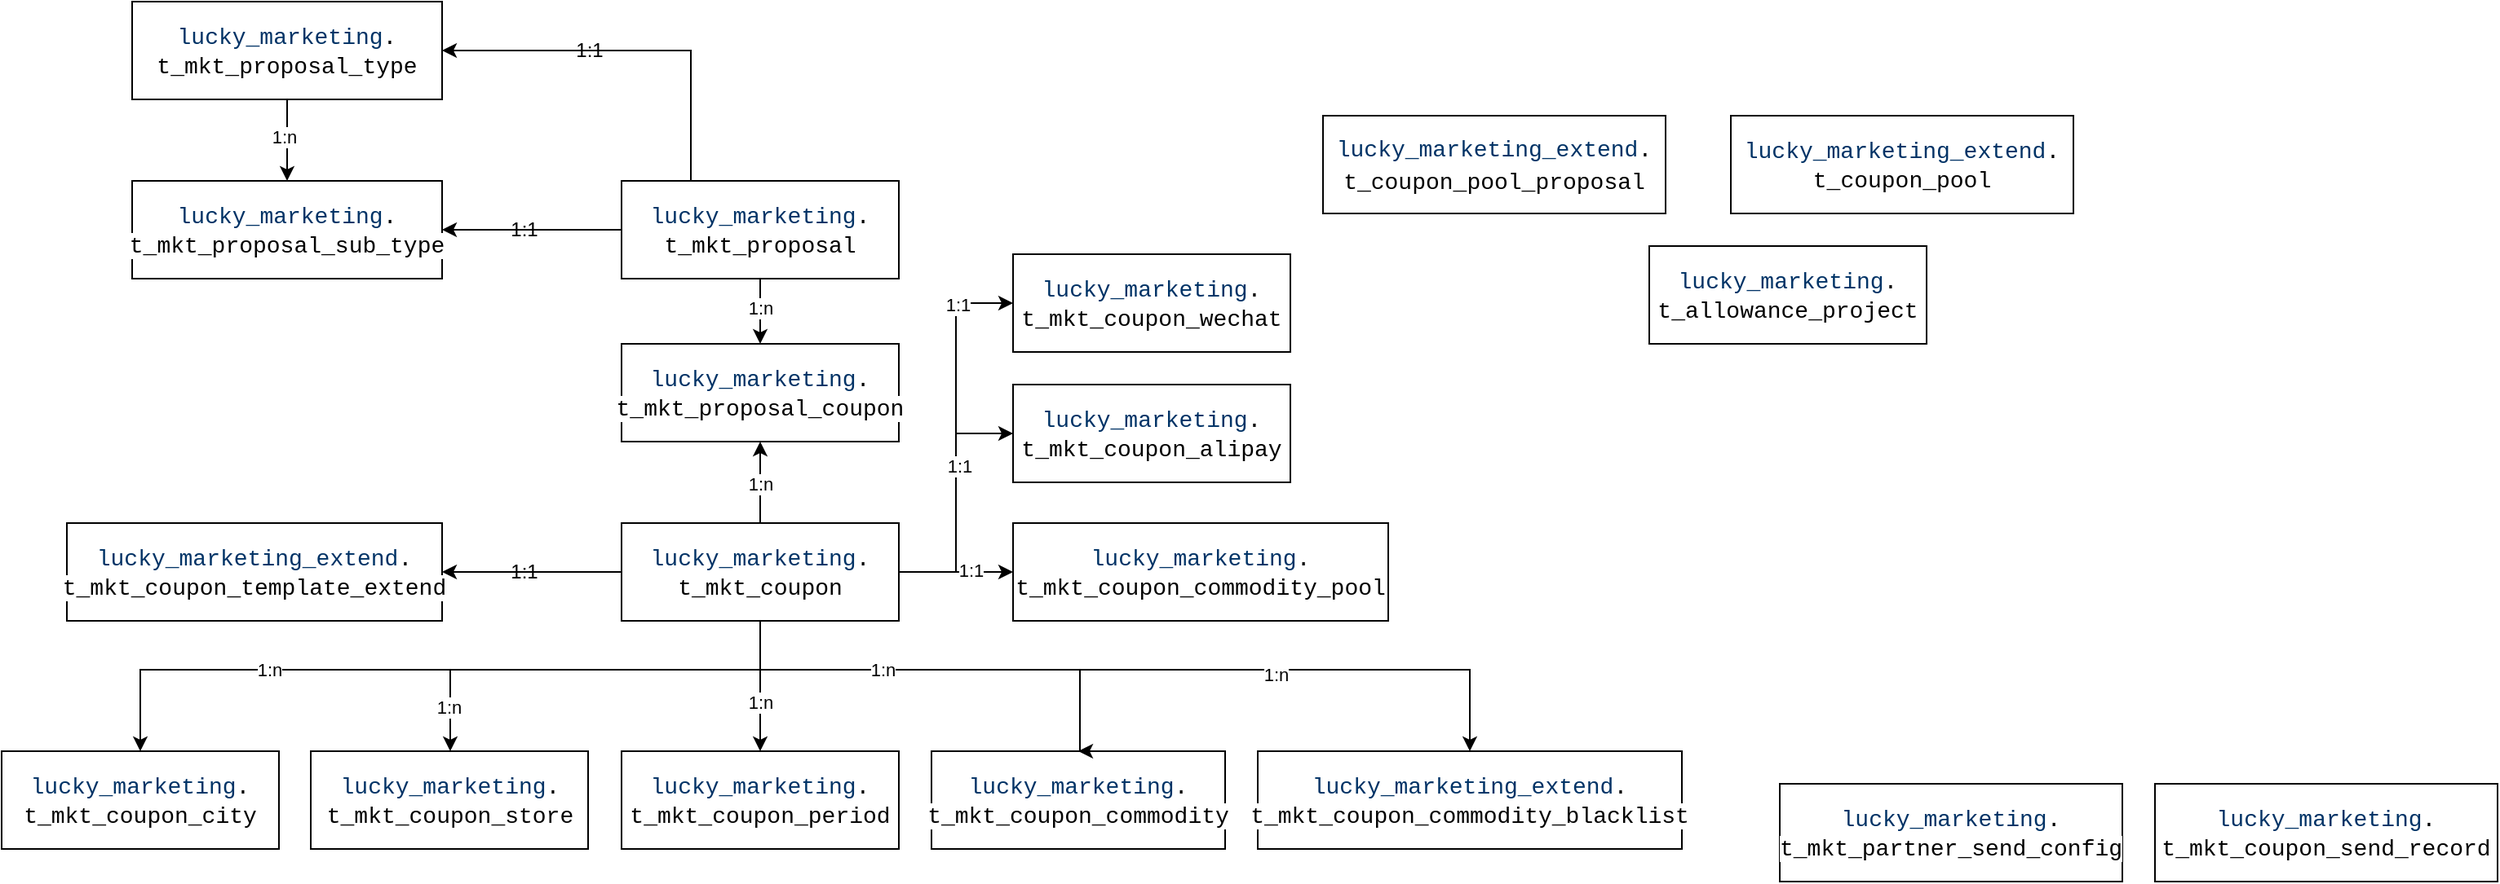 <mxfile version="24.4.14" type="github">
  <diagram id="C5RBs43oDa-KdzZeNtuy" name="数据库">
    <mxGraphModel dx="2944" dy="1691" grid="1" gridSize="10" guides="1" tooltips="1" connect="1" arrows="1" fold="1" page="1" pageScale="1" pageWidth="827" pageHeight="1169" math="0" shadow="0">
      <root>
        <mxCell id="WIyWlLk6GJQsqaUBKTNV-0" />
        <mxCell id="WIyWlLk6GJQsqaUBKTNV-1" parent="WIyWlLk6GJQsqaUBKTNV-0" />
        <mxCell id="ziHvxphegY-7aYO601hB-0" value="&lt;code style=&quot;font-family: Consolas, &amp;quot;Bitstream Vera Sans Mono&amp;quot;, &amp;quot;Courier New&amp;quot;, Courier, monospace; border-radius: 0px; background: none rgb(255, 255, 255); border: 0px; inset: auto; float: none; height: auto; line-height: 20px; margin: 0px; outline: 0px; overflow: visible; padding: 0px; position: static; text-align: left; vertical-align: baseline; width: auto; box-sizing: content-box; font-size: 14px; min-height: inherit; text-wrap: nowrap; color: rgb(0, 51, 102) !important;&quot; class=&quot;java string&quot;&gt;lucky_marketing_extend&lt;/code&gt;&lt;code style=&quot;font-family: Consolas, &amp;quot;Bitstream Vera Sans Mono&amp;quot;, &amp;quot;Courier New&amp;quot;, Courier, monospace; border-radius: 0px; background: none rgb(255, 255, 255); border: 0px; inset: auto; float: none; height: auto; line-height: 20px; margin: 0px; outline: 0px; overflow: visible; padding: 0px; position: static; text-align: left; vertical-align: baseline; width: auto; box-sizing: content-box; font-size: 14px; min-height: inherit; text-wrap: nowrap;&quot; class=&quot;java plain&quot;&gt;.&lt;/code&gt;&lt;div&gt;&lt;code style=&quot;font-family: Consolas, &amp;quot;Bitstream Vera Sans Mono&amp;quot;, &amp;quot;Courier New&amp;quot;, Courier, monospace; border-radius: 0px; background: none rgb(255, 255, 255); border: 0px; inset: auto; float: none; height: auto; line-height: 20px; margin: 0px; outline: 0px; overflow: visible; padding: 0px; position: static; text-align: left; vertical-align: baseline; width: auto; box-sizing: content-box; font-size: 14px; min-height: inherit; text-wrap: nowrap;&quot; class=&quot;java plain&quot;&gt;t_coupon_pool_proposal&lt;/code&gt;&lt;/div&gt;" style="rounded=0;whiteSpace=wrap;html=1;" vertex="1" parent="WIyWlLk6GJQsqaUBKTNV-1">
          <mxGeometry x="-790" y="30" width="210" height="60" as="geometry" />
        </mxCell>
        <mxCell id="ziHvxphegY-7aYO601hB-1" value="&lt;code style=&quot;font-family: Consolas, &amp;quot;Bitstream Vera Sans Mono&amp;quot;, &amp;quot;Courier New&amp;quot;, Courier, monospace; border-radius: 0px; background: none rgb(255, 255, 255); border: 0px; inset: auto; float: none; height: auto; line-height: 20px; margin: 0px; outline: 0px; overflow: visible; padding: 0px; position: static; text-align: left; vertical-align: baseline; width: auto; box-sizing: content-box; font-size: 14px; min-height: inherit; text-wrap: nowrap; color: rgb(0, 51, 102) !important;&quot; class=&quot;java string&quot;&gt;lucky_marketing_extend&lt;/code&gt;&lt;code style=&quot;font-family: Consolas, &amp;quot;Bitstream Vera Sans Mono&amp;quot;, &amp;quot;Courier New&amp;quot;, Courier, monospace; border-radius: 0px; background: none rgb(255, 255, 255); border: 0px; inset: auto; float: none; height: auto; line-height: 20px; margin: 0px; outline: 0px; overflow: visible; padding: 0px; position: static; text-align: left; vertical-align: baseline; width: auto; box-sizing: content-box; font-size: 14px; min-height: inherit; text-wrap: nowrap;&quot; class=&quot;java plain&quot;&gt;.&lt;/code&gt;&lt;div&gt;&lt;span style=&quot;font-family: Consolas, &amp;quot;Bitstream Vera Sans Mono&amp;quot;, &amp;quot;Courier New&amp;quot;, Courier, monospace; font-size: 14px; text-align: left; text-wrap: nowrap; background-color: rgb(255, 255, 255);&quot;&gt;t_coupon_pool&lt;/span&gt;&lt;br&gt;&lt;/div&gt;" style="rounded=0;whiteSpace=wrap;html=1;" vertex="1" parent="WIyWlLk6GJQsqaUBKTNV-1">
          <mxGeometry x="-540" y="30" width="210" height="60" as="geometry" />
        </mxCell>
        <mxCell id="ziHvxphegY-7aYO601hB-29" style="edgeStyle=orthogonalEdgeStyle;rounded=0;orthogonalLoop=1;jettySize=auto;html=1;exitX=0.25;exitY=0;exitDx=0;exitDy=0;entryX=1;entryY=0.5;entryDx=0;entryDy=0;" edge="1" parent="WIyWlLk6GJQsqaUBKTNV-1" source="ziHvxphegY-7aYO601hB-2" target="ziHvxphegY-7aYO601hB-22">
          <mxGeometry relative="1" as="geometry" />
        </mxCell>
        <mxCell id="ziHvxphegY-7aYO601hB-30" style="edgeStyle=orthogonalEdgeStyle;rounded=0;orthogonalLoop=1;jettySize=auto;html=1;exitX=0;exitY=0.5;exitDx=0;exitDy=0;entryX=1;entryY=0.5;entryDx=0;entryDy=0;" edge="1" parent="WIyWlLk6GJQsqaUBKTNV-1" source="ziHvxphegY-7aYO601hB-2" target="ziHvxphegY-7aYO601hB-4">
          <mxGeometry relative="1" as="geometry" />
        </mxCell>
        <mxCell id="ziHvxphegY-7aYO601hB-33" style="edgeStyle=orthogonalEdgeStyle;rounded=0;orthogonalLoop=1;jettySize=auto;html=1;exitX=0.5;exitY=1;exitDx=0;exitDy=0;entryX=0.5;entryY=0;entryDx=0;entryDy=0;" edge="1" parent="WIyWlLk6GJQsqaUBKTNV-1" source="ziHvxphegY-7aYO601hB-2" target="ziHvxphegY-7aYO601hB-5">
          <mxGeometry relative="1" as="geometry" />
        </mxCell>
        <mxCell id="ziHvxphegY-7aYO601hB-34" value="1:n" style="edgeLabel;html=1;align=center;verticalAlign=middle;resizable=0;points=[];" vertex="1" connectable="0" parent="ziHvxphegY-7aYO601hB-33">
          <mxGeometry x="-0.1" relative="1" as="geometry">
            <mxPoint as="offset" />
          </mxGeometry>
        </mxCell>
        <mxCell id="ziHvxphegY-7aYO601hB-2" value="&lt;code style=&quot;font-family: Consolas, &amp;quot;Bitstream Vera Sans Mono&amp;quot;, &amp;quot;Courier New&amp;quot;, Courier, monospace; border-radius: 0px; background: none rgb(255, 255, 255); border: 0px; inset: auto; float: none; height: auto; line-height: 20px; margin: 0px; outline: 0px; overflow: visible; padding: 0px; position: static; text-align: left; vertical-align: baseline; width: auto; box-sizing: content-box; font-size: 14px; min-height: inherit; text-wrap: nowrap; color: rgb(0, 51, 102) !important;&quot; class=&quot;java string&quot;&gt;lucky_marketing&lt;/code&gt;&lt;code style=&quot;font-family: Consolas, &amp;quot;Bitstream Vera Sans Mono&amp;quot;, &amp;quot;Courier New&amp;quot;, Courier, monospace; border-radius: 0px; background: none rgb(255, 255, 255); border: 0px; inset: auto; float: none; height: auto; line-height: 20px; margin: 0px; outline: 0px; overflow: visible; padding: 0px; position: static; text-align: left; vertical-align: baseline; width: auto; box-sizing: content-box; font-size: 14px; min-height: inherit; text-wrap: nowrap;&quot; class=&quot;java plain&quot;&gt;.&lt;/code&gt;&lt;div&gt;&lt;span style=&quot;font-family: Consolas, &amp;quot;Bitstream Vera Sans Mono&amp;quot;, &amp;quot;Courier New&amp;quot;, Courier, monospace; font-size: 14px; text-align: left; text-wrap: nowrap; background-color: rgb(255, 255, 255);&quot;&gt;t_mkt_proposal&lt;/span&gt;&lt;br&gt;&lt;/div&gt;" style="rounded=0;whiteSpace=wrap;html=1;" vertex="1" parent="WIyWlLk6GJQsqaUBKTNV-1">
          <mxGeometry x="-1220" y="70" width="170" height="60" as="geometry" />
        </mxCell>
        <mxCell id="ziHvxphegY-7aYO601hB-3" value="&lt;code style=&quot;font-family: Consolas, &amp;quot;Bitstream Vera Sans Mono&amp;quot;, &amp;quot;Courier New&amp;quot;, Courier, monospace; border-radius: 0px; background: none rgb(255, 255, 255); border: 0px; inset: auto; float: none; height: auto; line-height: 20px; margin: 0px; outline: 0px; overflow: visible; padding: 0px; position: static; text-align: left; vertical-align: baseline; width: auto; box-sizing: content-box; font-size: 14px; min-height: inherit; text-wrap: nowrap; color: rgb(0, 51, 102) !important;&quot; class=&quot;java string&quot;&gt;lucky_marketing&lt;/code&gt;&lt;code style=&quot;font-family: Consolas, &amp;quot;Bitstream Vera Sans Mono&amp;quot;, &amp;quot;Courier New&amp;quot;, Courier, monospace; border-radius: 0px; background: none rgb(255, 255, 255); border: 0px; inset: auto; float: none; height: auto; line-height: 20px; margin: 0px; outline: 0px; overflow: visible; padding: 0px; position: static; text-align: left; vertical-align: baseline; width: auto; box-sizing: content-box; font-size: 14px; min-height: inherit; text-wrap: nowrap;&quot; class=&quot;java plain&quot;&gt;.&lt;/code&gt;&lt;div&gt;&lt;span style=&quot;font-family: Consolas, &amp;quot;Bitstream Vera Sans Mono&amp;quot;, &amp;quot;Courier New&amp;quot;, Courier, monospace; font-size: 14px; text-align: left; text-wrap: nowrap; background-color: rgb(255, 255, 255);&quot;&gt;t_allowance_project&lt;/span&gt;&lt;br&gt;&lt;/div&gt;" style="rounded=0;whiteSpace=wrap;html=1;" vertex="1" parent="WIyWlLk6GJQsqaUBKTNV-1">
          <mxGeometry x="-590" y="110" width="170" height="60" as="geometry" />
        </mxCell>
        <mxCell id="ziHvxphegY-7aYO601hB-4" value="&lt;code style=&quot;font-family: Consolas, &amp;quot;Bitstream Vera Sans Mono&amp;quot;, &amp;quot;Courier New&amp;quot;, Courier, monospace; border-radius: 0px; background: none rgb(255, 255, 255); border: 0px; inset: auto; float: none; height: auto; line-height: 20px; margin: 0px; outline: 0px; overflow: visible; padding: 0px; position: static; text-align: left; vertical-align: baseline; width: auto; box-sizing: content-box; font-size: 14px; min-height: inherit; text-wrap: nowrap; color: rgb(0, 51, 102) !important;&quot; class=&quot;java string&quot;&gt;lucky_marketing&lt;/code&gt;&lt;code style=&quot;font-family: Consolas, &amp;quot;Bitstream Vera Sans Mono&amp;quot;, &amp;quot;Courier New&amp;quot;, Courier, monospace; border-radius: 0px; background: none rgb(255, 255, 255); border: 0px; inset: auto; float: none; height: auto; line-height: 20px; margin: 0px; outline: 0px; overflow: visible; padding: 0px; position: static; text-align: left; vertical-align: baseline; width: auto; box-sizing: content-box; font-size: 14px; min-height: inherit; text-wrap: nowrap;&quot; class=&quot;java plain&quot;&gt;.&lt;/code&gt;&lt;div&gt;&lt;span style=&quot;font-family: Consolas, &amp;quot;Bitstream Vera Sans Mono&amp;quot;, &amp;quot;Courier New&amp;quot;, Courier, monospace; font-size: 14px; text-align: left; text-wrap: nowrap; background-color: rgb(255, 255, 255);&quot;&gt;t_mkt_proposal_sub_type&lt;/span&gt;&lt;br&gt;&lt;/div&gt;" style="rounded=0;whiteSpace=wrap;html=1;" vertex="1" parent="WIyWlLk6GJQsqaUBKTNV-1">
          <mxGeometry x="-1520" y="70" width="190" height="60" as="geometry" />
        </mxCell>
        <mxCell id="ziHvxphegY-7aYO601hB-5" value="&lt;code style=&quot;font-family: Consolas, &amp;quot;Bitstream Vera Sans Mono&amp;quot;, &amp;quot;Courier New&amp;quot;, Courier, monospace; border-radius: 0px; background: none rgb(255, 255, 255); border: 0px; inset: auto; float: none; height: auto; line-height: 20px; margin: 0px; outline: 0px; overflow: visible; padding: 0px; position: static; text-align: left; vertical-align: baseline; width: auto; box-sizing: content-box; font-size: 14px; min-height: inherit; text-wrap: nowrap; color: rgb(0, 51, 102) !important;&quot; class=&quot;java string&quot;&gt;lucky_marketing&lt;/code&gt;&lt;code style=&quot;font-family: Consolas, &amp;quot;Bitstream Vera Sans Mono&amp;quot;, &amp;quot;Courier New&amp;quot;, Courier, monospace; border-radius: 0px; background: none rgb(255, 255, 255); border: 0px; inset: auto; float: none; height: auto; line-height: 20px; margin: 0px; outline: 0px; overflow: visible; padding: 0px; position: static; text-align: left; vertical-align: baseline; width: auto; box-sizing: content-box; font-size: 14px; min-height: inherit; text-wrap: nowrap;&quot; class=&quot;java plain&quot;&gt;.&lt;/code&gt;&lt;div&gt;&lt;span style=&quot;font-family: Consolas, &amp;quot;Bitstream Vera Sans Mono&amp;quot;, &amp;quot;Courier New&amp;quot;, Courier, monospace; font-size: 14px; text-align: left; text-wrap: nowrap; background-color: rgb(255, 255, 255);&quot;&gt;t_mkt_proposal_coupon&lt;/span&gt;&lt;br&gt;&lt;/div&gt;" style="rounded=0;whiteSpace=wrap;html=1;" vertex="1" parent="WIyWlLk6GJQsqaUBKTNV-1">
          <mxGeometry x="-1220" y="170" width="170" height="60" as="geometry" />
        </mxCell>
        <mxCell id="ziHvxphegY-7aYO601hB-6" value="&lt;code style=&quot;font-family: Consolas, &amp;quot;Bitstream Vera Sans Mono&amp;quot;, &amp;quot;Courier New&amp;quot;, Courier, monospace; border-radius: 0px; background: none rgb(255, 255, 255); border: 0px; inset: auto; float: none; height: auto; line-height: 20px; margin: 0px; outline: 0px; overflow: visible; padding: 0px; position: static; text-align: left; vertical-align: baseline; width: auto; box-sizing: content-box; font-size: 14px; min-height: inherit; text-wrap: nowrap; color: rgb(0, 51, 102) !important;&quot; class=&quot;java string&quot;&gt;lucky_marketing_extend&lt;/code&gt;&lt;code style=&quot;font-family: Consolas, &amp;quot;Bitstream Vera Sans Mono&amp;quot;, &amp;quot;Courier New&amp;quot;, Courier, monospace; border-radius: 0px; background: none rgb(255, 255, 255); border: 0px; inset: auto; float: none; height: auto; line-height: 20px; margin: 0px; outline: 0px; overflow: visible; padding: 0px; position: static; text-align: left; vertical-align: baseline; width: auto; box-sizing: content-box; font-size: 14px; min-height: inherit; text-wrap: nowrap;&quot; class=&quot;java plain&quot;&gt;.&lt;/code&gt;&lt;div&gt;&lt;span style=&quot;font-family: Consolas, &amp;quot;Bitstream Vera Sans Mono&amp;quot;, &amp;quot;Courier New&amp;quot;, Courier, monospace; font-size: 14px; text-align: left; text-wrap: nowrap; background-color: rgb(255, 255, 255);&quot;&gt;t_mkt_coupon_template_extend&lt;/span&gt;&lt;br&gt;&lt;/div&gt;" style="rounded=0;whiteSpace=wrap;html=1;" vertex="1" parent="WIyWlLk6GJQsqaUBKTNV-1">
          <mxGeometry x="-1560" y="280" width="230" height="60" as="geometry" />
        </mxCell>
        <mxCell id="ziHvxphegY-7aYO601hB-7" value="&lt;code style=&quot;font-family: Consolas, &amp;quot;Bitstream Vera Sans Mono&amp;quot;, &amp;quot;Courier New&amp;quot;, Courier, monospace; border-radius: 0px; background: none rgb(255, 255, 255); border: 0px; inset: auto; float: none; height: auto; line-height: 20px; margin: 0px; outline: 0px; overflow: visible; padding: 0px; position: static; text-align: left; vertical-align: baseline; width: auto; box-sizing: content-box; font-size: 14px; min-height: inherit; text-wrap: nowrap; color: rgb(0, 51, 102) !important;&quot; class=&quot;java string&quot;&gt;lucky_marketing&lt;/code&gt;&lt;code style=&quot;font-family: Consolas, &amp;quot;Bitstream Vera Sans Mono&amp;quot;, &amp;quot;Courier New&amp;quot;, Courier, monospace; border-radius: 0px; background: none rgb(255, 255, 255); border: 0px; inset: auto; float: none; height: auto; line-height: 20px; margin: 0px; outline: 0px; overflow: visible; padding: 0px; position: static; text-align: left; vertical-align: baseline; width: auto; box-sizing: content-box; font-size: 14px; min-height: inherit; text-wrap: nowrap;&quot; class=&quot;java plain&quot;&gt;.&lt;/code&gt;&lt;div&gt;&lt;span style=&quot;font-family: Consolas, &amp;quot;Bitstream Vera Sans Mono&amp;quot;, &amp;quot;Courier New&amp;quot;, Courier, monospace; font-size: 14px; text-align: left; text-wrap: nowrap; background-color: rgb(255, 255, 255);&quot;&gt;t_mkt_coupon_wechat&lt;/span&gt;&lt;br&gt;&lt;/div&gt;" style="rounded=0;whiteSpace=wrap;html=1;" vertex="1" parent="WIyWlLk6GJQsqaUBKTNV-1">
          <mxGeometry x="-980" y="115" width="170" height="60" as="geometry" />
        </mxCell>
        <mxCell id="ziHvxphegY-7aYO601hB-8" value="&lt;code style=&quot;font-family: Consolas, &amp;quot;Bitstream Vera Sans Mono&amp;quot;, &amp;quot;Courier New&amp;quot;, Courier, monospace; border-radius: 0px; background: none rgb(255, 255, 255); border: 0px; inset: auto; float: none; height: auto; line-height: 20px; margin: 0px; outline: 0px; overflow: visible; padding: 0px; position: static; text-align: left; vertical-align: baseline; width: auto; box-sizing: content-box; font-size: 14px; min-height: inherit; text-wrap: nowrap; color: rgb(0, 51, 102) !important;&quot; class=&quot;java string&quot;&gt;lucky_marketing&lt;/code&gt;&lt;code style=&quot;font-family: Consolas, &amp;quot;Bitstream Vera Sans Mono&amp;quot;, &amp;quot;Courier New&amp;quot;, Courier, monospace; border-radius: 0px; background: none rgb(255, 255, 255); border: 0px; inset: auto; float: none; height: auto; line-height: 20px; margin: 0px; outline: 0px; overflow: visible; padding: 0px; position: static; text-align: left; vertical-align: baseline; width: auto; box-sizing: content-box; font-size: 14px; min-height: inherit; text-wrap: nowrap;&quot; class=&quot;java plain&quot;&gt;.&lt;/code&gt;&lt;div&gt;&lt;span style=&quot;font-family: Consolas, &amp;quot;Bitstream Vera Sans Mono&amp;quot;, &amp;quot;Courier New&amp;quot;, Courier, monospace; font-size: 14px; text-align: left; text-wrap: nowrap; background-color: rgb(255, 255, 255);&quot;&gt;t_mkt_coupon_alipay&lt;/span&gt;&lt;br&gt;&lt;/div&gt;" style="rounded=0;whiteSpace=wrap;html=1;" vertex="1" parent="WIyWlLk6GJQsqaUBKTNV-1">
          <mxGeometry x="-980" y="195" width="170" height="60" as="geometry" />
        </mxCell>
        <mxCell id="ziHvxphegY-7aYO601hB-9" value="&lt;code style=&quot;font-family: Consolas, &amp;quot;Bitstream Vera Sans Mono&amp;quot;, &amp;quot;Courier New&amp;quot;, Courier, monospace; border-radius: 0px; background: none rgb(255, 255, 255); border: 0px; inset: auto; float: none; height: auto; line-height: 20px; margin: 0px; outline: 0px; overflow: visible; padding: 0px; position: static; text-align: left; vertical-align: baseline; width: auto; box-sizing: content-box; font-size: 14px; min-height: inherit; text-wrap: nowrap; color: rgb(0, 51, 102) !important;&quot; class=&quot;java string&quot;&gt;lucky_marketing&lt;/code&gt;&lt;code style=&quot;font-family: Consolas, &amp;quot;Bitstream Vera Sans Mono&amp;quot;, &amp;quot;Courier New&amp;quot;, Courier, monospace; border-radius: 0px; background: none rgb(255, 255, 255); border: 0px; inset: auto; float: none; height: auto; line-height: 20px; margin: 0px; outline: 0px; overflow: visible; padding: 0px; position: static; text-align: left; vertical-align: baseline; width: auto; box-sizing: content-box; font-size: 14px; min-height: inherit; text-wrap: nowrap;&quot; class=&quot;java plain&quot;&gt;.&lt;/code&gt;&lt;div&gt;&lt;span style=&quot;font-family: Consolas, &amp;quot;Bitstream Vera Sans Mono&amp;quot;, &amp;quot;Courier New&amp;quot;, Courier, monospace; font-size: 14px; text-align: left; text-wrap: nowrap; background-color: rgb(255, 255, 255);&quot;&gt;t_mkt_coupon_city&lt;/span&gt;&lt;br&gt;&lt;/div&gt;" style="rounded=0;whiteSpace=wrap;html=1;" vertex="1" parent="WIyWlLk6GJQsqaUBKTNV-1">
          <mxGeometry x="-1600" y="420" width="170" height="60" as="geometry" />
        </mxCell>
        <mxCell id="ziHvxphegY-7aYO601hB-10" value="&lt;code style=&quot;font-family: Consolas, &amp;quot;Bitstream Vera Sans Mono&amp;quot;, &amp;quot;Courier New&amp;quot;, Courier, monospace; border-radius: 0px; background: none rgb(255, 255, 255); border: 0px; inset: auto; float: none; height: auto; line-height: 20px; margin: 0px; outline: 0px; overflow: visible; padding: 0px; position: static; text-align: left; vertical-align: baseline; width: auto; box-sizing: content-box; font-size: 14px; min-height: inherit; text-wrap: nowrap; color: rgb(0, 51, 102) !important;&quot; class=&quot;java string&quot;&gt;lucky_marketing&lt;/code&gt;&lt;code style=&quot;font-family: Consolas, &amp;quot;Bitstream Vera Sans Mono&amp;quot;, &amp;quot;Courier New&amp;quot;, Courier, monospace; border-radius: 0px; background: none rgb(255, 255, 255); border: 0px; inset: auto; float: none; height: auto; line-height: 20px; margin: 0px; outline: 0px; overflow: visible; padding: 0px; position: static; text-align: left; vertical-align: baseline; width: auto; box-sizing: content-box; font-size: 14px; min-height: inherit; text-wrap: nowrap;&quot; class=&quot;java plain&quot;&gt;.&lt;/code&gt;&lt;div&gt;&lt;span style=&quot;font-family: Consolas, &amp;quot;Bitstream Vera Sans Mono&amp;quot;, &amp;quot;Courier New&amp;quot;, Courier, monospace; font-size: 14px; text-align: left; text-wrap: nowrap; background-color: rgb(255, 255, 255);&quot;&gt;t_mkt_coupon_store&lt;/span&gt;&lt;br&gt;&lt;/div&gt;" style="rounded=0;whiteSpace=wrap;html=1;" vertex="1" parent="WIyWlLk6GJQsqaUBKTNV-1">
          <mxGeometry x="-1410.5" y="420" width="170" height="60" as="geometry" />
        </mxCell>
        <mxCell id="ziHvxphegY-7aYO601hB-11" value="&lt;code style=&quot;font-family: Consolas, &amp;quot;Bitstream Vera Sans Mono&amp;quot;, &amp;quot;Courier New&amp;quot;, Courier, monospace; border-radius: 0px; background: none rgb(255, 255, 255); border: 0px; inset: auto; float: none; height: auto; line-height: 20px; margin: 0px; outline: 0px; overflow: visible; padding: 0px; position: static; text-align: left; vertical-align: baseline; width: auto; box-sizing: content-box; font-size: 14px; min-height: inherit; text-wrap: nowrap; color: rgb(0, 51, 102) !important;&quot; class=&quot;java string&quot;&gt;lucky_marketing&lt;/code&gt;&lt;code style=&quot;font-family: Consolas, &amp;quot;Bitstream Vera Sans Mono&amp;quot;, &amp;quot;Courier New&amp;quot;, Courier, monospace; border-radius: 0px; background: none rgb(255, 255, 255); border: 0px; inset: auto; float: none; height: auto; line-height: 20px; margin: 0px; outline: 0px; overflow: visible; padding: 0px; position: static; text-align: left; vertical-align: baseline; width: auto; box-sizing: content-box; font-size: 14px; min-height: inherit; text-wrap: nowrap;&quot; class=&quot;java plain&quot;&gt;.&lt;/code&gt;&lt;div&gt;&lt;span style=&quot;font-family: Consolas, &amp;quot;Bitstream Vera Sans Mono&amp;quot;, &amp;quot;Courier New&amp;quot;, Courier, monospace; font-size: 14px; text-align: left; text-wrap: nowrap; background-color: rgb(255, 255, 255);&quot;&gt;t_mkt_coupon_period&lt;/span&gt;&lt;br&gt;&lt;/div&gt;" style="rounded=0;whiteSpace=wrap;html=1;" vertex="1" parent="WIyWlLk6GJQsqaUBKTNV-1">
          <mxGeometry x="-1220" y="420" width="170" height="60" as="geometry" />
        </mxCell>
        <mxCell id="ziHvxphegY-7aYO601hB-12" value="&lt;code style=&quot;font-family: Consolas, &amp;quot;Bitstream Vera Sans Mono&amp;quot;, &amp;quot;Courier New&amp;quot;, Courier, monospace; border-radius: 0px; background: none rgb(255, 255, 255); border: 0px; inset: auto; float: none; height: auto; line-height: 20px; margin: 0px; outline: 0px; overflow: visible; padding: 0px; position: static; text-align: left; vertical-align: baseline; width: auto; box-sizing: content-box; font-size: 14px; min-height: inherit; text-wrap: nowrap; color: rgb(0, 51, 102) !important;&quot; class=&quot;java string&quot;&gt;lucky_marketing&lt;/code&gt;&lt;code style=&quot;font-family: Consolas, &amp;quot;Bitstream Vera Sans Mono&amp;quot;, &amp;quot;Courier New&amp;quot;, Courier, monospace; border-radius: 0px; background: none rgb(255, 255, 255); border: 0px; inset: auto; float: none; height: auto; line-height: 20px; margin: 0px; outline: 0px; overflow: visible; padding: 0px; position: static; text-align: left; vertical-align: baseline; width: auto; box-sizing: content-box; font-size: 14px; min-height: inherit; text-wrap: nowrap;&quot; class=&quot;java plain&quot;&gt;.&lt;/code&gt;&lt;div&gt;&lt;span style=&quot;font-family: Consolas, &amp;quot;Bitstream Vera Sans Mono&amp;quot;, &amp;quot;Courier New&amp;quot;, Courier, monospace; font-size: 14px; text-align: left; text-wrap: nowrap; background-color: rgb(255, 255, 255);&quot;&gt;t_mkt_coupon_commodity&lt;/span&gt;&lt;br&gt;&lt;/div&gt;" style="rounded=0;whiteSpace=wrap;html=1;" vertex="1" parent="WIyWlLk6GJQsqaUBKTNV-1">
          <mxGeometry x="-1030" y="420" width="180" height="60" as="geometry" />
        </mxCell>
        <mxCell id="ziHvxphegY-7aYO601hB-13" value="&lt;code style=&quot;font-family: Consolas, &amp;quot;Bitstream Vera Sans Mono&amp;quot;, &amp;quot;Courier New&amp;quot;, Courier, monospace; border-radius: 0px; background: none rgb(255, 255, 255); border: 0px; inset: auto; float: none; height: auto; line-height: 20px; margin: 0px; outline: 0px; overflow: visible; padding: 0px; position: static; text-align: left; vertical-align: baseline; width: auto; box-sizing: content-box; font-size: 14px; min-height: inherit; text-wrap: nowrap; color: rgb(0, 51, 102) !important;&quot; class=&quot;java string&quot;&gt;lucky_marketing&lt;/code&gt;&lt;code style=&quot;font-family: Consolas, &amp;quot;Bitstream Vera Sans Mono&amp;quot;, &amp;quot;Courier New&amp;quot;, Courier, monospace; border-radius: 0px; background: none rgb(255, 255, 255); border: 0px; inset: auto; float: none; height: auto; line-height: 20px; margin: 0px; outline: 0px; overflow: visible; padding: 0px; position: static; text-align: left; vertical-align: baseline; width: auto; box-sizing: content-box; font-size: 14px; min-height: inherit; text-wrap: nowrap;&quot; class=&quot;java plain&quot;&gt;.&lt;/code&gt;&lt;div&gt;&lt;span style=&quot;font-family: Consolas, &amp;quot;Bitstream Vera Sans Mono&amp;quot;, &amp;quot;Courier New&amp;quot;, Courier, monospace; font-size: 14px; text-align: left; text-wrap: nowrap; background-color: rgb(255, 255, 255);&quot;&gt;t_mkt_coupon_commodity_pool&lt;/span&gt;&lt;br&gt;&lt;/div&gt;" style="rounded=0;whiteSpace=wrap;html=1;" vertex="1" parent="WIyWlLk6GJQsqaUBKTNV-1">
          <mxGeometry x="-980" y="280" width="230" height="60" as="geometry" />
        </mxCell>
        <mxCell id="ziHvxphegY-7aYO601hB-14" value="&lt;code style=&quot;font-family: Consolas, &amp;quot;Bitstream Vera Sans Mono&amp;quot;, &amp;quot;Courier New&amp;quot;, Courier, monospace; border-radius: 0px; background: none rgb(255, 255, 255); border: 0px; inset: auto; float: none; height: auto; line-height: 20px; margin: 0px; outline: 0px; overflow: visible; padding: 0px; position: static; text-align: left; vertical-align: baseline; width: auto; box-sizing: content-box; font-size: 14px; min-height: inherit; text-wrap: nowrap; color: rgb(0, 51, 102) !important;&quot; class=&quot;java string&quot;&gt;lucky_marketing&lt;/code&gt;&lt;code style=&quot;font-family: Consolas, &amp;quot;Bitstream Vera Sans Mono&amp;quot;, &amp;quot;Courier New&amp;quot;, Courier, monospace; border-radius: 0px; background: none rgb(255, 255, 255); border: 0px; inset: auto; float: none; height: auto; line-height: 20px; margin: 0px; outline: 0px; overflow: visible; padding: 0px; position: static; text-align: left; vertical-align: baseline; width: auto; box-sizing: content-box; font-size: 14px; min-height: inherit; text-wrap: nowrap;&quot; class=&quot;java plain&quot;&gt;.&lt;/code&gt;&lt;div&gt;&lt;span style=&quot;font-family: Consolas, &amp;quot;Bitstream Vera Sans Mono&amp;quot;, &amp;quot;Courier New&amp;quot;, Courier, monospace; font-size: 14px; text-align: left; text-wrap: nowrap; background-color: rgb(255, 255, 255);&quot;&gt;t_mkt_partner_send_config&lt;/span&gt;&lt;br&gt;&lt;/div&gt;" style="rounded=0;whiteSpace=wrap;html=1;" vertex="1" parent="WIyWlLk6GJQsqaUBKTNV-1">
          <mxGeometry x="-510" y="440" width="210" height="60" as="geometry" />
        </mxCell>
        <mxCell id="ziHvxphegY-7aYO601hB-15" value="&lt;code style=&quot;font-family: Consolas, &amp;quot;Bitstream Vera Sans Mono&amp;quot;, &amp;quot;Courier New&amp;quot;, Courier, monospace; border-radius: 0px; background: none rgb(255, 255, 255); border: 0px; inset: auto; float: none; height: auto; line-height: 20px; margin: 0px; outline: 0px; overflow: visible; padding: 0px; position: static; text-align: left; vertical-align: baseline; width: auto; box-sizing: content-box; font-size: 14px; min-height: inherit; text-wrap: nowrap; color: rgb(0, 51, 102) !important;&quot; class=&quot;java string&quot;&gt;lucky_marketing_extend&lt;/code&gt;&lt;code style=&quot;font-family: Consolas, &amp;quot;Bitstream Vera Sans Mono&amp;quot;, &amp;quot;Courier New&amp;quot;, Courier, monospace; border-radius: 0px; background: none rgb(255, 255, 255); border: 0px; inset: auto; float: none; height: auto; line-height: 20px; margin: 0px; outline: 0px; overflow: visible; padding: 0px; position: static; text-align: left; vertical-align: baseline; width: auto; box-sizing: content-box; font-size: 14px; min-height: inherit; text-wrap: nowrap;&quot; class=&quot;java plain&quot;&gt;.&lt;/code&gt;&lt;div&gt;&lt;span style=&quot;font-family: Consolas, &amp;quot;Bitstream Vera Sans Mono&amp;quot;, &amp;quot;Courier New&amp;quot;, Courier, monospace; font-size: 14px; text-align: left; text-wrap: nowrap; background-color: rgb(255, 255, 255);&quot;&gt;t_mkt_coupon_commodity_blacklist&lt;/span&gt;&lt;br&gt;&lt;/div&gt;" style="rounded=0;whiteSpace=wrap;html=1;" vertex="1" parent="WIyWlLk6GJQsqaUBKTNV-1">
          <mxGeometry x="-830" y="420" width="260" height="60" as="geometry" />
        </mxCell>
        <mxCell id="ziHvxphegY-7aYO601hB-16" value="&lt;code style=&quot;font-family: Consolas, &amp;quot;Bitstream Vera Sans Mono&amp;quot;, &amp;quot;Courier New&amp;quot;, Courier, monospace; border-radius: 0px; background: none rgb(255, 255, 255); border: 0px; inset: auto; float: none; height: auto; line-height: 20px; margin: 0px; outline: 0px; overflow: visible; padding: 0px; position: static; text-align: left; vertical-align: baseline; width: auto; box-sizing: content-box; font-size: 14px; min-height: inherit; text-wrap: nowrap; color: rgb(0, 51, 102) !important;&quot; class=&quot;java string&quot;&gt;lucky_marketing&lt;/code&gt;&lt;code style=&quot;font-family: Consolas, &amp;quot;Bitstream Vera Sans Mono&amp;quot;, &amp;quot;Courier New&amp;quot;, Courier, monospace; border-radius: 0px; background: none rgb(255, 255, 255); border: 0px; inset: auto; float: none; height: auto; line-height: 20px; margin: 0px; outline: 0px; overflow: visible; padding: 0px; position: static; text-align: left; vertical-align: baseline; width: auto; box-sizing: content-box; font-size: 14px; min-height: inherit; text-wrap: nowrap;&quot; class=&quot;java plain&quot;&gt;.&lt;/code&gt;&lt;div&gt;&lt;span style=&quot;font-family: Consolas, &amp;quot;Bitstream Vera Sans Mono&amp;quot;, &amp;quot;Courier New&amp;quot;, Courier, monospace; font-size: 14px; text-align: left; text-wrap: nowrap; background-color: rgb(255, 255, 255);&quot;&gt;t_mkt_coupon_send_record&lt;/span&gt;&lt;br&gt;&lt;/div&gt;" style="rounded=0;whiteSpace=wrap;html=1;" vertex="1" parent="WIyWlLk6GJQsqaUBKTNV-1">
          <mxGeometry x="-280" y="440" width="210" height="60" as="geometry" />
        </mxCell>
        <mxCell id="ziHvxphegY-7aYO601hB-31" style="edgeStyle=orthogonalEdgeStyle;rounded=0;orthogonalLoop=1;jettySize=auto;html=1;exitX=0;exitY=0.5;exitDx=0;exitDy=0;entryX=1;entryY=0.5;entryDx=0;entryDy=0;" edge="1" parent="WIyWlLk6GJQsqaUBKTNV-1" source="ziHvxphegY-7aYO601hB-17" target="ziHvxphegY-7aYO601hB-6">
          <mxGeometry relative="1" as="geometry" />
        </mxCell>
        <mxCell id="ziHvxphegY-7aYO601hB-35" style="edgeStyle=orthogonalEdgeStyle;rounded=0;orthogonalLoop=1;jettySize=auto;html=1;exitX=0.5;exitY=0;exitDx=0;exitDy=0;entryX=0.5;entryY=1;entryDx=0;entryDy=0;" edge="1" parent="WIyWlLk6GJQsqaUBKTNV-1" source="ziHvxphegY-7aYO601hB-17" target="ziHvxphegY-7aYO601hB-5">
          <mxGeometry relative="1" as="geometry" />
        </mxCell>
        <mxCell id="ziHvxphegY-7aYO601hB-36" value="1:n" style="edgeLabel;html=1;align=center;verticalAlign=middle;resizable=0;points=[];" vertex="1" connectable="0" parent="ziHvxphegY-7aYO601hB-35">
          <mxGeometry x="-0.04" relative="1" as="geometry">
            <mxPoint as="offset" />
          </mxGeometry>
        </mxCell>
        <mxCell id="ziHvxphegY-7aYO601hB-37" style="edgeStyle=orthogonalEdgeStyle;rounded=0;orthogonalLoop=1;jettySize=auto;html=1;exitX=0.5;exitY=1;exitDx=0;exitDy=0;entryX=0.5;entryY=0;entryDx=0;entryDy=0;" edge="1" parent="WIyWlLk6GJQsqaUBKTNV-1" source="ziHvxphegY-7aYO601hB-17" target="ziHvxphegY-7aYO601hB-11">
          <mxGeometry relative="1" as="geometry" />
        </mxCell>
        <mxCell id="ziHvxphegY-7aYO601hB-38" value="1:n" style="edgeLabel;html=1;align=center;verticalAlign=middle;resizable=0;points=[];" vertex="1" connectable="0" parent="ziHvxphegY-7aYO601hB-37">
          <mxGeometry x="-0.2" y="-2" relative="1" as="geometry">
            <mxPoint x="2" y="18" as="offset" />
          </mxGeometry>
        </mxCell>
        <mxCell id="ziHvxphegY-7aYO601hB-40" style="edgeStyle=orthogonalEdgeStyle;rounded=0;orthogonalLoop=1;jettySize=auto;html=1;exitX=0.5;exitY=1;exitDx=0;exitDy=0;entryX=0.5;entryY=0;entryDx=0;entryDy=0;" edge="1" parent="WIyWlLk6GJQsqaUBKTNV-1" source="ziHvxphegY-7aYO601hB-17" target="ziHvxphegY-7aYO601hB-9">
          <mxGeometry relative="1" as="geometry">
            <Array as="points">
              <mxPoint x="-1135" y="370" />
              <mxPoint x="-1515" y="370" />
            </Array>
          </mxGeometry>
        </mxCell>
        <mxCell id="ziHvxphegY-7aYO601hB-41" value="1:n" style="edgeLabel;html=1;align=center;verticalAlign=middle;resizable=0;points=[];" vertex="1" connectable="0" parent="ziHvxphegY-7aYO601hB-40">
          <mxGeometry x="0.441" relative="1" as="geometry">
            <mxPoint as="offset" />
          </mxGeometry>
        </mxCell>
        <mxCell id="ziHvxphegY-7aYO601hB-43" style="edgeStyle=orthogonalEdgeStyle;rounded=0;orthogonalLoop=1;jettySize=auto;html=1;exitX=0.5;exitY=1;exitDx=0;exitDy=0;" edge="1" parent="WIyWlLk6GJQsqaUBKTNV-1" source="ziHvxphegY-7aYO601hB-17" target="ziHvxphegY-7aYO601hB-10">
          <mxGeometry relative="1" as="geometry">
            <Array as="points">
              <mxPoint x="-1135" y="370" />
              <mxPoint x="-1325" y="370" />
            </Array>
          </mxGeometry>
        </mxCell>
        <mxCell id="ziHvxphegY-7aYO601hB-44" value="1:n" style="edgeLabel;html=1;align=center;verticalAlign=middle;resizable=0;points=[];" vertex="1" connectable="0" parent="ziHvxphegY-7aYO601hB-43">
          <mxGeometry x="0.8" y="-1" relative="1" as="geometry">
            <mxPoint as="offset" />
          </mxGeometry>
        </mxCell>
        <mxCell id="ziHvxphegY-7aYO601hB-47" style="edgeStyle=orthogonalEdgeStyle;rounded=0;orthogonalLoop=1;jettySize=auto;html=1;exitX=1;exitY=0.5;exitDx=0;exitDy=0;entryX=0;entryY=0.5;entryDx=0;entryDy=0;" edge="1" parent="WIyWlLk6GJQsqaUBKTNV-1" source="ziHvxphegY-7aYO601hB-17" target="ziHvxphegY-7aYO601hB-7">
          <mxGeometry relative="1" as="geometry" />
        </mxCell>
        <mxCell id="ziHvxphegY-7aYO601hB-48" value="1:1" style="edgeLabel;html=1;align=center;verticalAlign=middle;resizable=0;points=[];" vertex="1" connectable="0" parent="ziHvxphegY-7aYO601hB-47">
          <mxGeometry x="-0.189" y="-1" relative="1" as="geometry">
            <mxPoint y="-104" as="offset" />
          </mxGeometry>
        </mxCell>
        <mxCell id="ziHvxphegY-7aYO601hB-49" style="edgeStyle=orthogonalEdgeStyle;rounded=0;orthogonalLoop=1;jettySize=auto;html=1;exitX=1;exitY=0.5;exitDx=0;exitDy=0;entryX=0;entryY=0.5;entryDx=0;entryDy=0;" edge="1" parent="WIyWlLk6GJQsqaUBKTNV-1" source="ziHvxphegY-7aYO601hB-17" target="ziHvxphegY-7aYO601hB-8">
          <mxGeometry relative="1" as="geometry" />
        </mxCell>
        <mxCell id="ziHvxphegY-7aYO601hB-50" value="1:1" style="edgeLabel;html=1;align=center;verticalAlign=middle;resizable=0;points=[];" vertex="1" connectable="0" parent="ziHvxphegY-7aYO601hB-49">
          <mxGeometry x="0.291" y="-2" relative="1" as="geometry">
            <mxPoint as="offset" />
          </mxGeometry>
        </mxCell>
        <mxCell id="ziHvxphegY-7aYO601hB-51" style="edgeStyle=orthogonalEdgeStyle;rounded=0;orthogonalLoop=1;jettySize=auto;html=1;exitX=1;exitY=0.5;exitDx=0;exitDy=0;entryX=0;entryY=0.5;entryDx=0;entryDy=0;" edge="1" parent="WIyWlLk6GJQsqaUBKTNV-1" source="ziHvxphegY-7aYO601hB-17" target="ziHvxphegY-7aYO601hB-13">
          <mxGeometry relative="1" as="geometry" />
        </mxCell>
        <mxCell id="ziHvxphegY-7aYO601hB-52" value="1:1" style="edgeLabel;html=1;align=center;verticalAlign=middle;resizable=0;points=[];" vertex="1" connectable="0" parent="ziHvxphegY-7aYO601hB-51">
          <mxGeometry x="0.263" y="1" relative="1" as="geometry">
            <mxPoint as="offset" />
          </mxGeometry>
        </mxCell>
        <mxCell id="ziHvxphegY-7aYO601hB-53" style="edgeStyle=orthogonalEdgeStyle;rounded=0;orthogonalLoop=1;jettySize=auto;html=1;exitX=0.5;exitY=1;exitDx=0;exitDy=0;" edge="1" parent="WIyWlLk6GJQsqaUBKTNV-1" source="ziHvxphegY-7aYO601hB-17" target="ziHvxphegY-7aYO601hB-15">
          <mxGeometry relative="1" as="geometry">
            <Array as="points">
              <mxPoint x="-1135" y="370" />
              <mxPoint x="-700" y="370" />
            </Array>
          </mxGeometry>
        </mxCell>
        <mxCell id="ziHvxphegY-7aYO601hB-54" value="1:n" style="edgeLabel;html=1;align=center;verticalAlign=middle;resizable=0;points=[];" vertex="1" connectable="0" parent="ziHvxphegY-7aYO601hB-53">
          <mxGeometry x="0.344" y="-3" relative="1" as="geometry">
            <mxPoint as="offset" />
          </mxGeometry>
        </mxCell>
        <mxCell id="ziHvxphegY-7aYO601hB-17" value="&lt;code style=&quot;font-family: Consolas, &amp;quot;Bitstream Vera Sans Mono&amp;quot;, &amp;quot;Courier New&amp;quot;, Courier, monospace; border-radius: 0px; background: none rgb(255, 255, 255); border: 0px; inset: auto; float: none; height: auto; line-height: 20px; margin: 0px; outline: 0px; overflow: visible; padding: 0px; position: static; text-align: left; vertical-align: baseline; width: auto; box-sizing: content-box; font-size: 14px; min-height: inherit; text-wrap: nowrap; color: rgb(0, 51, 102) !important;&quot; class=&quot;java string&quot;&gt;lucky_marketing&lt;/code&gt;&lt;code style=&quot;font-family: Consolas, &amp;quot;Bitstream Vera Sans Mono&amp;quot;, &amp;quot;Courier New&amp;quot;, Courier, monospace; border-radius: 0px; background: none rgb(255, 255, 255); border: 0px; inset: auto; float: none; height: auto; line-height: 20px; margin: 0px; outline: 0px; overflow: visible; padding: 0px; position: static; text-align: left; vertical-align: baseline; width: auto; box-sizing: content-box; font-size: 14px; min-height: inherit; text-wrap: nowrap;&quot; class=&quot;java plain&quot;&gt;.&lt;/code&gt;&lt;div&gt;&lt;span style=&quot;font-family: Consolas, &amp;quot;Bitstream Vera Sans Mono&amp;quot;, &amp;quot;Courier New&amp;quot;, Courier, monospace; font-size: 14px; text-align: left; text-wrap: nowrap; background-color: rgb(255, 255, 255);&quot;&gt;t_mkt_coupon&lt;/span&gt;&lt;br&gt;&lt;/div&gt;" style="rounded=0;whiteSpace=wrap;html=1;" vertex="1" parent="WIyWlLk6GJQsqaUBKTNV-1">
          <mxGeometry x="-1220" y="280" width="170" height="60" as="geometry" />
        </mxCell>
        <mxCell id="ziHvxphegY-7aYO601hB-21" value="1:1" style="text;html=1;align=center;verticalAlign=middle;resizable=0;points=[];autosize=1;strokeColor=none;fillColor=none;" vertex="1" parent="WIyWlLk6GJQsqaUBKTNV-1">
          <mxGeometry x="-1300" y="85" width="40" height="30" as="geometry" />
        </mxCell>
        <mxCell id="ziHvxphegY-7aYO601hB-24" style="edgeStyle=orthogonalEdgeStyle;rounded=0;orthogonalLoop=1;jettySize=auto;html=1;exitX=0.5;exitY=1;exitDx=0;exitDy=0;entryX=0.5;entryY=0;entryDx=0;entryDy=0;" edge="1" parent="WIyWlLk6GJQsqaUBKTNV-1" source="ziHvxphegY-7aYO601hB-22" target="ziHvxphegY-7aYO601hB-4">
          <mxGeometry relative="1" as="geometry" />
        </mxCell>
        <mxCell id="ziHvxphegY-7aYO601hB-25" value="1:n" style="edgeLabel;html=1;align=center;verticalAlign=middle;resizable=0;points=[];" vertex="1" connectable="0" parent="ziHvxphegY-7aYO601hB-24">
          <mxGeometry x="-0.08" y="-2" relative="1" as="geometry">
            <mxPoint as="offset" />
          </mxGeometry>
        </mxCell>
        <mxCell id="ziHvxphegY-7aYO601hB-22" value="&lt;code style=&quot;font-family: Consolas, &amp;quot;Bitstream Vera Sans Mono&amp;quot;, &amp;quot;Courier New&amp;quot;, Courier, monospace; border-radius: 0px; background: none rgb(255, 255, 255); border: 0px; inset: auto; float: none; height: auto; line-height: 20px; margin: 0px; outline: 0px; overflow: visible; padding: 0px; position: static; text-align: left; vertical-align: baseline; width: auto; box-sizing: content-box; font-size: 14px; min-height: inherit; text-wrap: nowrap; color: rgb(0, 51, 102) !important;&quot; class=&quot;java string&quot;&gt;lucky_marketing&lt;/code&gt;&lt;code style=&quot;font-family: Consolas, &amp;quot;Bitstream Vera Sans Mono&amp;quot;, &amp;quot;Courier New&amp;quot;, Courier, monospace; border-radius: 0px; background: none rgb(255, 255, 255); border: 0px; inset: auto; float: none; height: auto; line-height: 20px; margin: 0px; outline: 0px; overflow: visible; padding: 0px; position: static; text-align: left; vertical-align: baseline; width: auto; box-sizing: content-box; font-size: 14px; min-height: inherit; text-wrap: nowrap;&quot; class=&quot;java plain&quot;&gt;.&lt;/code&gt;&lt;div style=&quot;text-align: left;&quot;&gt;&lt;font face=&quot;Consolas, Bitstream Vera Sans Mono, Courier New, Courier, monospace&quot;&gt;&lt;span style=&quot;font-size: 14px; text-wrap: nowrap;&quot;&gt;t_mkt_proposal_type&lt;/span&gt;&lt;/font&gt;&lt;br&gt;&lt;/div&gt;" style="rounded=0;whiteSpace=wrap;html=1;" vertex="1" parent="WIyWlLk6GJQsqaUBKTNV-1">
          <mxGeometry x="-1520" y="-40" width="190" height="60" as="geometry" />
        </mxCell>
        <mxCell id="ziHvxphegY-7aYO601hB-27" value="1:1" style="text;html=1;align=center;verticalAlign=middle;resizable=0;points=[];autosize=1;strokeColor=none;fillColor=none;" vertex="1" parent="WIyWlLk6GJQsqaUBKTNV-1">
          <mxGeometry x="-1260" y="-25" width="40" height="30" as="geometry" />
        </mxCell>
        <mxCell id="ziHvxphegY-7aYO601hB-32" value="1:1" style="text;html=1;align=center;verticalAlign=middle;resizable=0;points=[];autosize=1;strokeColor=none;fillColor=none;" vertex="1" parent="WIyWlLk6GJQsqaUBKTNV-1">
          <mxGeometry x="-1300" y="295" width="40" height="30" as="geometry" />
        </mxCell>
        <mxCell id="ziHvxphegY-7aYO601hB-45" style="edgeStyle=orthogonalEdgeStyle;rounded=0;orthogonalLoop=1;jettySize=auto;html=1;exitX=0.5;exitY=1;exitDx=0;exitDy=0;" edge="1" parent="WIyWlLk6GJQsqaUBKTNV-1" source="ziHvxphegY-7aYO601hB-17">
          <mxGeometry relative="1" as="geometry">
            <mxPoint x="-940" y="420" as="targetPoint" />
            <Array as="points">
              <mxPoint x="-1135" y="370" />
              <mxPoint x="-939" y="370" />
            </Array>
          </mxGeometry>
        </mxCell>
        <mxCell id="ziHvxphegY-7aYO601hB-46" value="1:n" style="edgeLabel;html=1;align=center;verticalAlign=middle;resizable=0;points=[];" vertex="1" connectable="0" parent="ziHvxphegY-7aYO601hB-45">
          <mxGeometry x="-0.245" relative="1" as="geometry">
            <mxPoint as="offset" />
          </mxGeometry>
        </mxCell>
      </root>
    </mxGraphModel>
  </diagram>
</mxfile>
